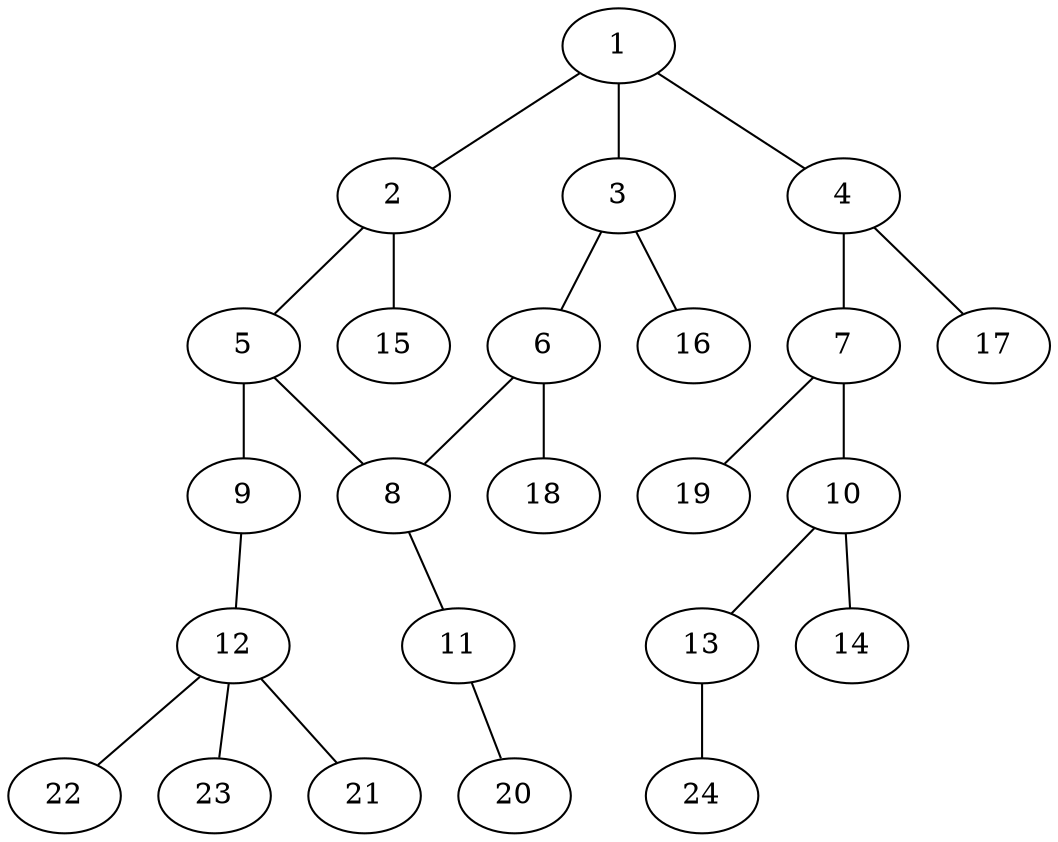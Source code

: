 graph molecule_795 {
	1	 [chem=C];
	2	 [chem=C];
	1 -- 2	 [valence=2];
	3	 [chem=C];
	1 -- 3	 [valence=1];
	4	 [chem=C];
	1 -- 4	 [valence=1];
	5	 [chem=C];
	2 -- 5	 [valence=1];
	15	 [chem=H];
	2 -- 15	 [valence=1];
	6	 [chem=C];
	3 -- 6	 [valence=2];
	16	 [chem=H];
	3 -- 16	 [valence=1];
	7	 [chem=C];
	4 -- 7	 [valence=2];
	17	 [chem=H];
	4 -- 17	 [valence=1];
	8	 [chem=C];
	5 -- 8	 [valence=2];
	9	 [chem=O];
	5 -- 9	 [valence=1];
	6 -- 8	 [valence=1];
	18	 [chem=H];
	6 -- 18	 [valence=1];
	10	 [chem=C];
	7 -- 10	 [valence=1];
	19	 [chem=H];
	7 -- 19	 [valence=1];
	11	 [chem=O];
	8 -- 11	 [valence=1];
	12	 [chem=C];
	9 -- 12	 [valence=1];
	13	 [chem=O];
	10 -- 13	 [valence=1];
	14	 [chem=O];
	10 -- 14	 [valence=2];
	20	 [chem=H];
	11 -- 20	 [valence=1];
	21	 [chem=H];
	12 -- 21	 [valence=1];
	22	 [chem=H];
	12 -- 22	 [valence=1];
	23	 [chem=H];
	12 -- 23	 [valence=1];
	24	 [chem=H];
	13 -- 24	 [valence=1];
}
